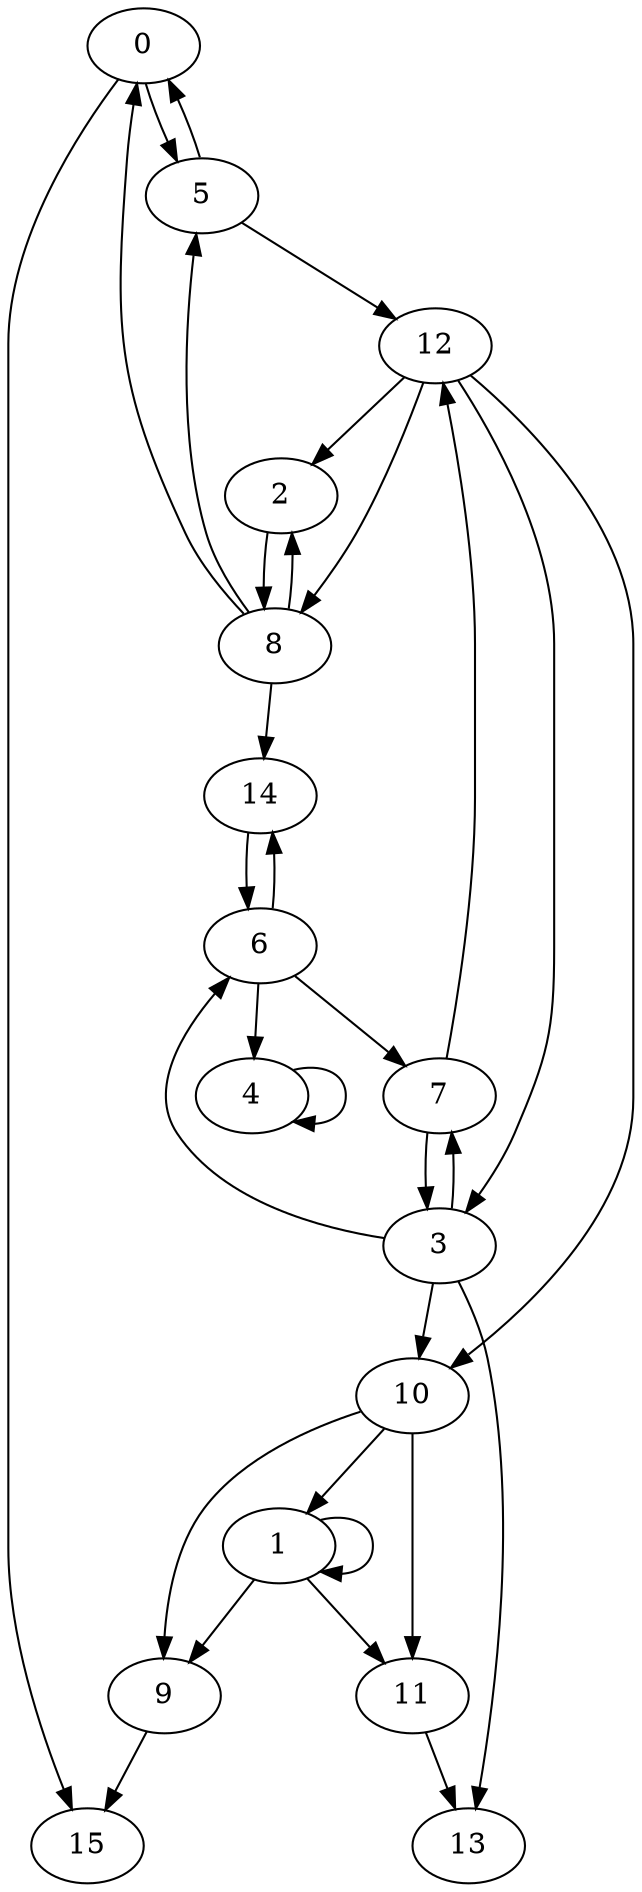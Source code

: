digraph "" {
	0 -> 5;
	0 -> 15;
	1 -> 1;
	1 -> 9;
	1 -> 11;
	2 -> 8;
	3 -> 6;
	3 -> 7;
	3 -> 10;
	3 -> 13;
	4 -> 4;
	5 -> 0;
	5 -> 12;
	6 -> 4;
	6 -> 7;
	6 -> 14;
	7 -> 3;
	7 -> 12;
	8 -> 0;
	8 -> 2;
	8 -> 5;
	8 -> 14;
	9 -> 15;
	10 -> 1;
	10 -> 9;
	10 -> 11;
	11 -> 13;
	12 -> 2;
	12 -> 3;
	12 -> 8;
	12 -> 10;
	14 -> 6;
}
